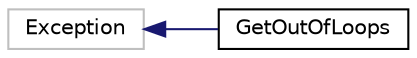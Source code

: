 digraph "Graphical Class Hierarchy"
{
 // LATEX_PDF_SIZE
  edge [fontname="Helvetica",fontsize="10",labelfontname="Helvetica",labelfontsize="10"];
  node [fontname="Helvetica",fontsize="10",shape=record];
  rankdir="LR";
  Node132 [label="Exception",height=0.2,width=0.4,color="grey75", fillcolor="white", style="filled",tooltip=" "];
  Node132 -> Node0 [dir="back",color="midnightblue",fontsize="10",style="solid",fontname="Helvetica"];
  Node0 [label="GetOutOfLoops",height=0.2,width=0.4,color="black", fillcolor="white", style="filled",URL="$classmaster_1_1_get_out_of_loops.html",tooltip=" "];
}

